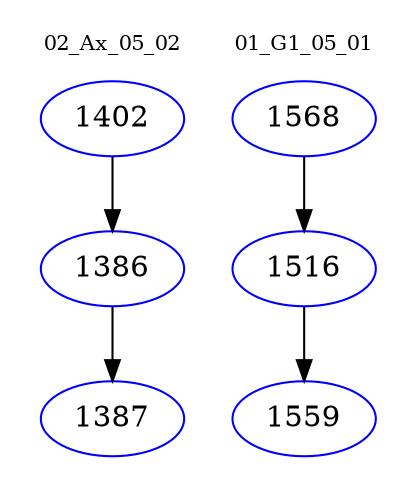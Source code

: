 digraph{
subgraph cluster_0 {
color = white
label = "02_Ax_05_02";
fontsize=10;
T0_1402 [label="1402", color="blue"]
T0_1402 -> T0_1386 [color="black"]
T0_1386 [label="1386", color="blue"]
T0_1386 -> T0_1387 [color="black"]
T0_1387 [label="1387", color="blue"]
}
subgraph cluster_1 {
color = white
label = "01_G1_05_01";
fontsize=10;
T1_1568 [label="1568", color="blue"]
T1_1568 -> T1_1516 [color="black"]
T1_1516 [label="1516", color="blue"]
T1_1516 -> T1_1559 [color="black"]
T1_1559 [label="1559", color="blue"]
}
}
